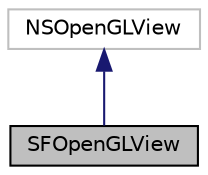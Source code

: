 digraph "SFOpenGLView"
{
 // LATEX_PDF_SIZE
  edge [fontname="Helvetica",fontsize="10",labelfontname="Helvetica",labelfontsize="10"];
  node [fontname="Helvetica",fontsize="10",shape=record];
  Node1 [label="SFOpenGLView",height=0.2,width=0.4,color="black", fillcolor="grey75", style="filled", fontcolor="black",tooltip="Specialized NSOpenGLView."];
  Node2 -> Node1 [dir="back",color="midnightblue",fontsize="10",style="solid",fontname="Helvetica"];
  Node2 [label="NSOpenGLView",height=0.2,width=0.4,color="grey75", fillcolor="white", style="filled",tooltip=" "];
}
